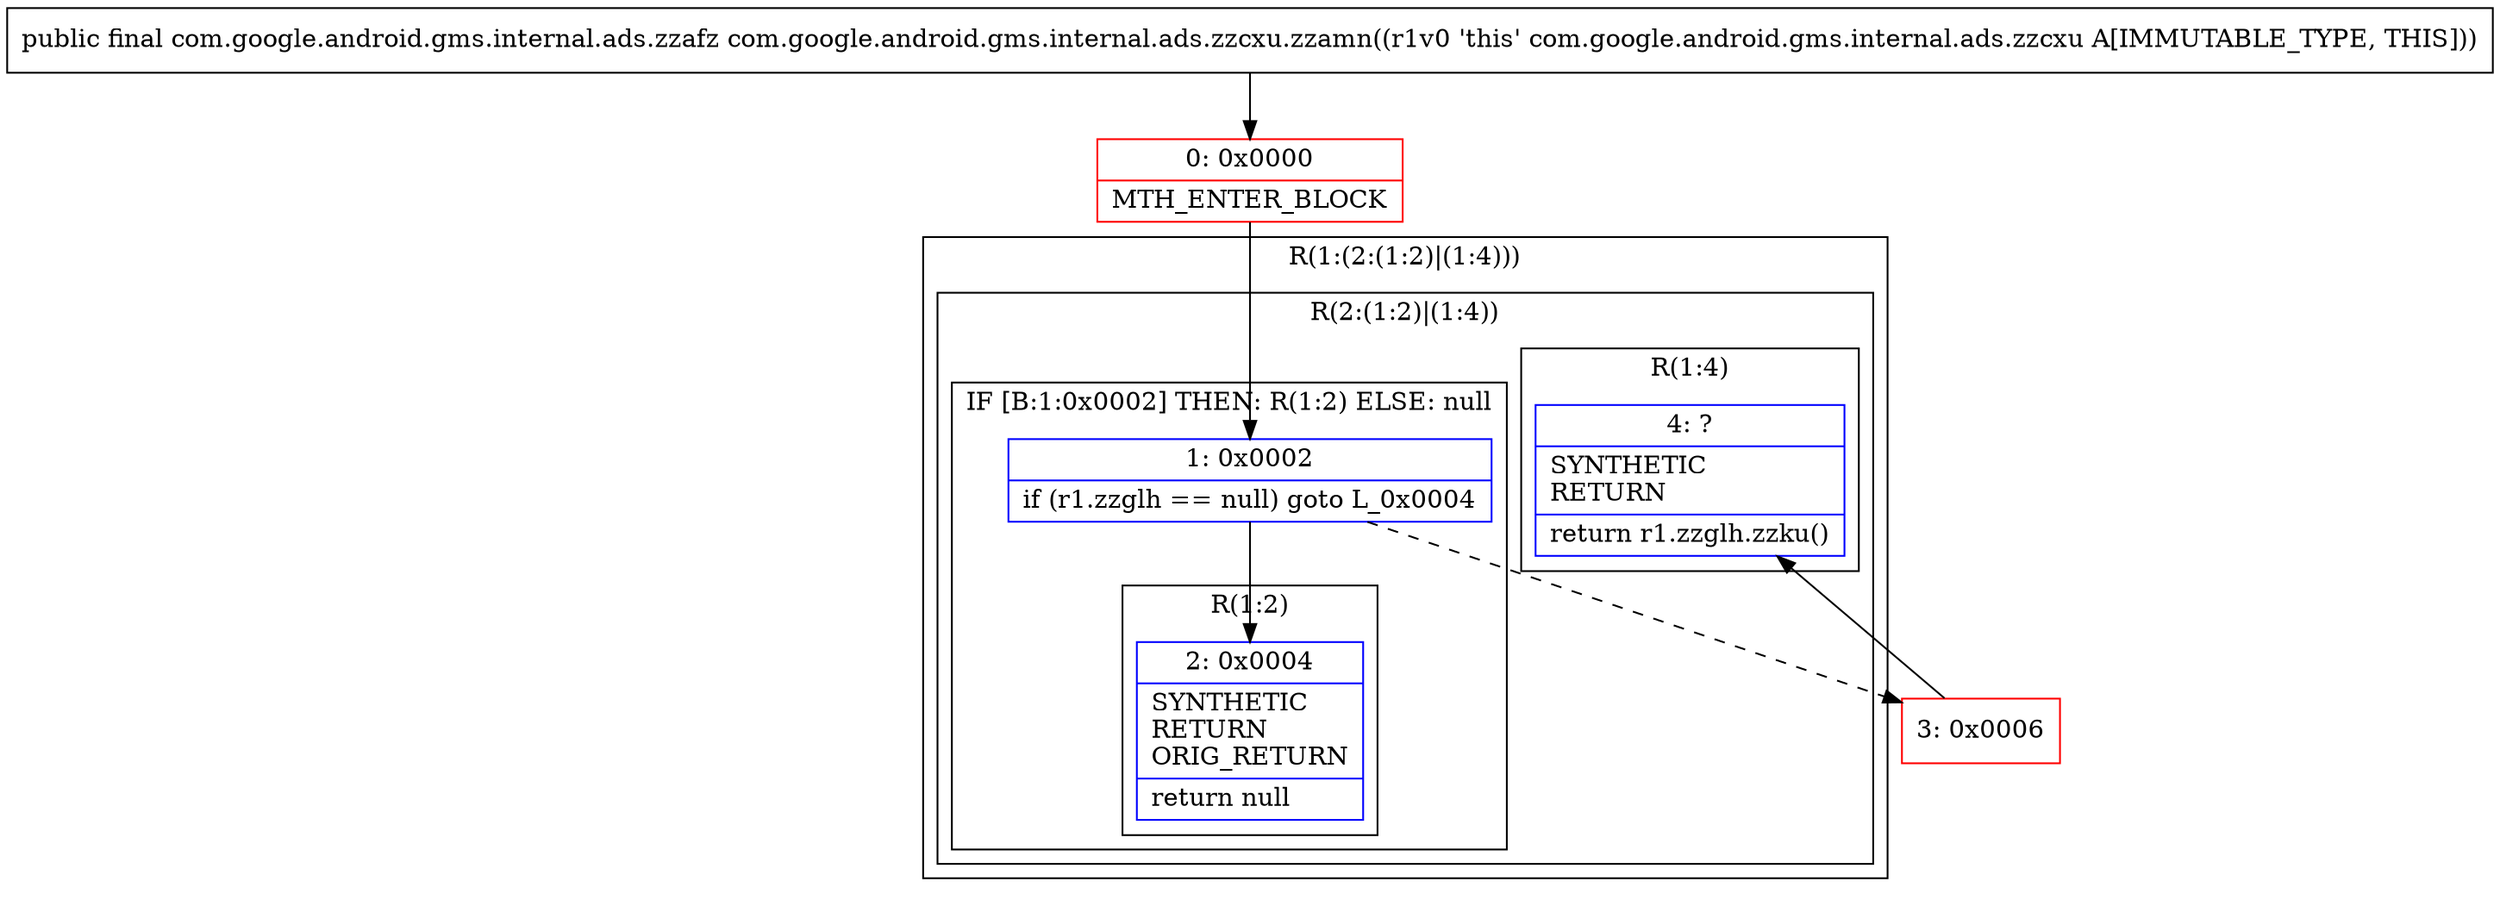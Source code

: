 digraph "CFG forcom.google.android.gms.internal.ads.zzcxu.zzamn()Lcom\/google\/android\/gms\/internal\/ads\/zzafz;" {
subgraph cluster_Region_761524731 {
label = "R(1:(2:(1:2)|(1:4)))";
node [shape=record,color=blue];
subgraph cluster_Region_1723318530 {
label = "R(2:(1:2)|(1:4))";
node [shape=record,color=blue];
subgraph cluster_IfRegion_160188547 {
label = "IF [B:1:0x0002] THEN: R(1:2) ELSE: null";
node [shape=record,color=blue];
Node_1 [shape=record,label="{1\:\ 0x0002|if (r1.zzglh == null) goto L_0x0004\l}"];
subgraph cluster_Region_486699504 {
label = "R(1:2)";
node [shape=record,color=blue];
Node_2 [shape=record,label="{2\:\ 0x0004|SYNTHETIC\lRETURN\lORIG_RETURN\l|return null\l}"];
}
}
subgraph cluster_Region_802994050 {
label = "R(1:4)";
node [shape=record,color=blue];
Node_4 [shape=record,label="{4\:\ ?|SYNTHETIC\lRETURN\l|return r1.zzglh.zzku()\l}"];
}
}
}
Node_0 [shape=record,color=red,label="{0\:\ 0x0000|MTH_ENTER_BLOCK\l}"];
Node_3 [shape=record,color=red,label="{3\:\ 0x0006}"];
MethodNode[shape=record,label="{public final com.google.android.gms.internal.ads.zzafz com.google.android.gms.internal.ads.zzcxu.zzamn((r1v0 'this' com.google.android.gms.internal.ads.zzcxu A[IMMUTABLE_TYPE, THIS])) }"];
MethodNode -> Node_0;
Node_1 -> Node_2;
Node_1 -> Node_3[style=dashed];
Node_0 -> Node_1;
Node_3 -> Node_4;
}

